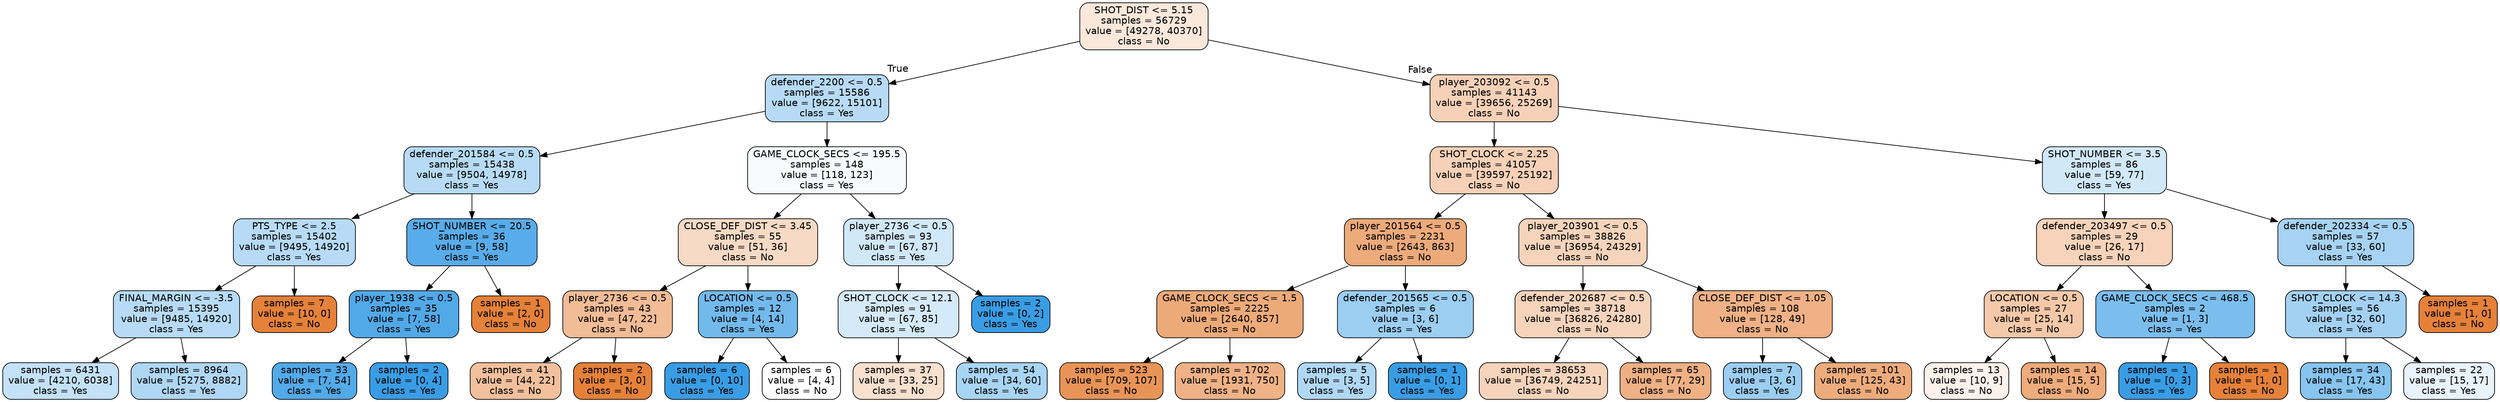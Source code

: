 digraph Tree {
node [shape=box, style="filled, rounded", color="black", fontname=helvetica] ;
edge [fontname=helvetica] ;
0 [label="SHOT_DIST <= 5.15\nsamples = 56729\nvalue = [49278, 40370]\nclass = No", fillcolor="#fae8db"] ;
1 [label="defender_2200 <= 0.5\nsamples = 15586\nvalue = [9622, 15101]\nclass = Yes", fillcolor="#b7dbf6"] ;
0 -> 1 [labeldistance=2.5, labelangle=45, headlabel="True"] ;
2 [label="defender_201584 <= 0.5\nsamples = 15438\nvalue = [9504, 14978]\nclass = Yes", fillcolor="#b7dbf5"] ;
1 -> 2 ;
3 [label="PTS_TYPE <= 2.5\nsamples = 15402\nvalue = [9495, 14920]\nclass = Yes", fillcolor="#b7dbf6"] ;
2 -> 3 ;
4 [label="FINAL_MARGIN <= -3.5\nsamples = 15395\nvalue = [9485, 14920]\nclass = Yes", fillcolor="#b7dbf6"] ;
3 -> 4 ;
5 [label="samples = 6431\nvalue = [4210, 6038]\nclass = Yes", fillcolor="#c3e1f7"] ;
4 -> 5 ;
6 [label="samples = 8964\nvalue = [5275, 8882]\nclass = Yes", fillcolor="#afd7f4"] ;
4 -> 6 ;
7 [label="samples = 7\nvalue = [10, 0]\nclass = No", fillcolor="#e58139"] ;
3 -> 7 ;
8 [label="SHOT_NUMBER <= 20.5\nsamples = 36\nvalue = [9, 58]\nclass = Yes", fillcolor="#58ace9"] ;
2 -> 8 ;
9 [label="player_1938 <= 0.5\nsamples = 35\nvalue = [7, 58]\nclass = Yes", fillcolor="#51a9e8"] ;
8 -> 9 ;
10 [label="samples = 33\nvalue = [7, 54]\nclass = Yes", fillcolor="#53aae8"] ;
9 -> 10 ;
11 [label="samples = 2\nvalue = [0, 4]\nclass = Yes", fillcolor="#399de5"] ;
9 -> 11 ;
12 [label="samples = 1\nvalue = [2, 0]\nclass = No", fillcolor="#e58139"] ;
8 -> 12 ;
13 [label="GAME_CLOCK_SECS <= 195.5\nsamples = 148\nvalue = [118, 123]\nclass = Yes", fillcolor="#f7fbfe"] ;
1 -> 13 ;
14 [label="CLOSE_DEF_DIST <= 3.45\nsamples = 55\nvalue = [51, 36]\nclass = No", fillcolor="#f7dac5"] ;
13 -> 14 ;
15 [label="player_2736 <= 0.5\nsamples = 43\nvalue = [47, 22]\nclass = No", fillcolor="#f1bc96"] ;
14 -> 15 ;
16 [label="samples = 41\nvalue = [44, 22]\nclass = No", fillcolor="#f2c09c"] ;
15 -> 16 ;
17 [label="samples = 2\nvalue = [3, 0]\nclass = No", fillcolor="#e58139"] ;
15 -> 17 ;
18 [label="LOCATION <= 0.5\nsamples = 12\nvalue = [4, 14]\nclass = Yes", fillcolor="#72b9ec"] ;
14 -> 18 ;
19 [label="samples = 6\nvalue = [0, 10]\nclass = Yes", fillcolor="#399de5"] ;
18 -> 19 ;
20 [label="samples = 6\nvalue = [4, 4]\nclass = No", fillcolor="#ffffff"] ;
18 -> 20 ;
21 [label="player_2736 <= 0.5\nsamples = 93\nvalue = [67, 87]\nclass = Yes", fillcolor="#d1e8f9"] ;
13 -> 21 ;
22 [label="SHOT_CLOCK <= 12.1\nsamples = 91\nvalue = [67, 85]\nclass = Yes", fillcolor="#d5eaf9"] ;
21 -> 22 ;
23 [label="samples = 37\nvalue = [33, 25]\nclass = No", fillcolor="#f9e0cf"] ;
22 -> 23 ;
24 [label="samples = 54\nvalue = [34, 60]\nclass = Yes", fillcolor="#a9d5f4"] ;
22 -> 24 ;
25 [label="samples = 2\nvalue = [0, 2]\nclass = Yes", fillcolor="#399de5"] ;
21 -> 25 ;
26 [label="player_203092 <= 0.5\nsamples = 41143\nvalue = [39656, 25269]\nclass = No", fillcolor="#f6d1b7"] ;
0 -> 26 [labeldistance=2.5, labelangle=-45, headlabel="False"] ;
27 [label="SHOT_CLOCK <= 2.25\nsamples = 41057\nvalue = [39597, 25192]\nclass = No", fillcolor="#f6d1b7"] ;
26 -> 27 ;
28 [label="player_201564 <= 0.5\nsamples = 2231\nvalue = [2643, 863]\nclass = No", fillcolor="#edaa7a"] ;
27 -> 28 ;
29 [label="GAME_CLOCK_SECS <= 1.5\nsamples = 2225\nvalue = [2640, 857]\nclass = No", fillcolor="#edaa79"] ;
28 -> 29 ;
30 [label="samples = 523\nvalue = [709, 107]\nclass = No", fillcolor="#e99457"] ;
29 -> 30 ;
31 [label="samples = 1702\nvalue = [1931, 750]\nclass = No", fillcolor="#efb286"] ;
29 -> 31 ;
32 [label="defender_201565 <= 0.5\nsamples = 6\nvalue = [3, 6]\nclass = Yes", fillcolor="#9ccef2"] ;
28 -> 32 ;
33 [label="samples = 5\nvalue = [3, 5]\nclass = Yes", fillcolor="#b0d8f5"] ;
32 -> 33 ;
34 [label="samples = 1\nvalue = [0, 1]\nclass = Yes", fillcolor="#399de5"] ;
32 -> 34 ;
35 [label="player_203901 <= 0.5\nsamples = 38826\nvalue = [36954, 24329]\nclass = No", fillcolor="#f6d4bb"] ;
27 -> 35 ;
36 [label="defender_202687 <= 0.5\nsamples = 38718\nvalue = [36826, 24280]\nclass = No", fillcolor="#f6d4bc"] ;
35 -> 36 ;
37 [label="samples = 38653\nvalue = [36749, 24251]\nclass = No", fillcolor="#f6d4bc"] ;
36 -> 37 ;
38 [label="samples = 65\nvalue = [77, 29]\nclass = No", fillcolor="#efb084"] ;
36 -> 38 ;
39 [label="CLOSE_DEF_DIST <= 1.05\nsamples = 108\nvalue = [128, 49]\nclass = No", fillcolor="#efb185"] ;
35 -> 39 ;
40 [label="samples = 7\nvalue = [3, 6]\nclass = Yes", fillcolor="#9ccef2"] ;
39 -> 40 ;
41 [label="samples = 101\nvalue = [125, 43]\nclass = No", fillcolor="#eeac7d"] ;
39 -> 41 ;
42 [label="SHOT_NUMBER <= 3.5\nsamples = 86\nvalue = [59, 77]\nclass = Yes", fillcolor="#d1e8f9"] ;
26 -> 42 ;
43 [label="defender_203497 <= 0.5\nsamples = 29\nvalue = [26, 17]\nclass = No", fillcolor="#f6d3ba"] ;
42 -> 43 ;
44 [label="LOCATION <= 0.5\nsamples = 27\nvalue = [25, 14]\nclass = No", fillcolor="#f4c8a8"] ;
43 -> 44 ;
45 [label="samples = 13\nvalue = [10, 9]\nclass = No", fillcolor="#fcf2eb"] ;
44 -> 45 ;
46 [label="samples = 14\nvalue = [15, 5]\nclass = No", fillcolor="#eeab7b"] ;
44 -> 46 ;
47 [label="GAME_CLOCK_SECS <= 468.5\nsamples = 2\nvalue = [1, 3]\nclass = Yes", fillcolor="#7bbeee"] ;
43 -> 47 ;
48 [label="samples = 1\nvalue = [0, 3]\nclass = Yes", fillcolor="#399de5"] ;
47 -> 48 ;
49 [label="samples = 1\nvalue = [1, 0]\nclass = No", fillcolor="#e58139"] ;
47 -> 49 ;
50 [label="defender_202334 <= 0.5\nsamples = 57\nvalue = [33, 60]\nclass = Yes", fillcolor="#a6d3f3"] ;
42 -> 50 ;
51 [label="SHOT_CLOCK <= 14.3\nsamples = 56\nvalue = [32, 60]\nclass = Yes", fillcolor="#a3d1f3"] ;
50 -> 51 ;
52 [label="samples = 34\nvalue = [17, 43]\nclass = Yes", fillcolor="#87c4ef"] ;
51 -> 52 ;
53 [label="samples = 22\nvalue = [15, 17]\nclass = Yes", fillcolor="#e8f3fc"] ;
51 -> 53 ;
54 [label="samples = 1\nvalue = [1, 0]\nclass = No", fillcolor="#e58139"] ;
50 -> 54 ;
}